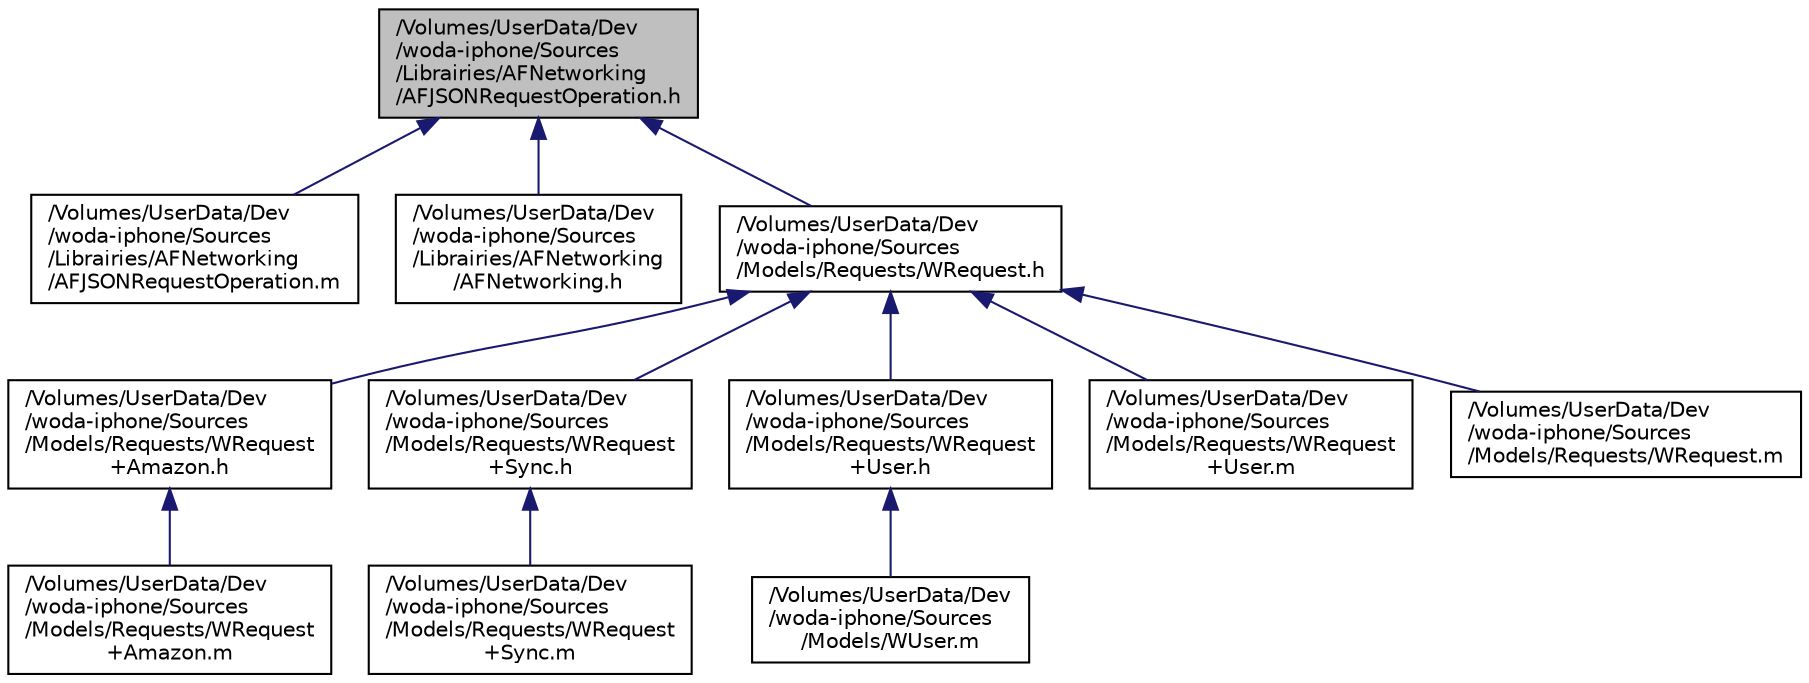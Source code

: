 digraph "/Volumes/UserData/Dev/woda-iphone/Sources/Librairies/AFNetworking/AFJSONRequestOperation.h"
{
  edge [fontname="Helvetica",fontsize="10",labelfontname="Helvetica",labelfontsize="10"];
  node [fontname="Helvetica",fontsize="10",shape=record];
  Node1 [label="/Volumes/UserData/Dev\l/woda-iphone/Sources\l/Librairies/AFNetworking\l/AFJSONRequestOperation.h",height=0.2,width=0.4,color="black", fillcolor="grey75", style="filled" fontcolor="black"];
  Node1 -> Node2 [dir="back",color="midnightblue",fontsize="10",style="solid"];
  Node2 [label="/Volumes/UserData/Dev\l/woda-iphone/Sources\l/Librairies/AFNetworking\l/AFJSONRequestOperation.m",height=0.2,width=0.4,color="black", fillcolor="white", style="filled",URL="$_a_f_j_s_o_n_request_operation_8m.html"];
  Node1 -> Node3 [dir="back",color="midnightblue",fontsize="10",style="solid"];
  Node3 [label="/Volumes/UserData/Dev\l/woda-iphone/Sources\l/Librairies/AFNetworking\l/AFNetworking.h",height=0.2,width=0.4,color="black", fillcolor="white", style="filled",URL="$_a_f_networking_8h.html"];
  Node1 -> Node4 [dir="back",color="midnightblue",fontsize="10",style="solid"];
  Node4 [label="/Volumes/UserData/Dev\l/woda-iphone/Sources\l/Models/Requests/WRequest.h",height=0.2,width=0.4,color="black", fillcolor="white", style="filled",URL="$_w_request_8h.html"];
  Node4 -> Node5 [dir="back",color="midnightblue",fontsize="10",style="solid"];
  Node5 [label="/Volumes/UserData/Dev\l/woda-iphone/Sources\l/Models/Requests/WRequest\l+Amazon.h",height=0.2,width=0.4,color="black", fillcolor="white", style="filled",URL="$_w_request_09_amazon_8h.html"];
  Node5 -> Node6 [dir="back",color="midnightblue",fontsize="10",style="solid"];
  Node6 [label="/Volumes/UserData/Dev\l/woda-iphone/Sources\l/Models/Requests/WRequest\l+Amazon.m",height=0.2,width=0.4,color="black", fillcolor="white", style="filled",URL="$_w_request_09_amazon_8m.html"];
  Node4 -> Node7 [dir="back",color="midnightblue",fontsize="10",style="solid"];
  Node7 [label="/Volumes/UserData/Dev\l/woda-iphone/Sources\l/Models/Requests/WRequest\l+Sync.h",height=0.2,width=0.4,color="black", fillcolor="white", style="filled",URL="$_w_request_09_sync_8h.html"];
  Node7 -> Node8 [dir="back",color="midnightblue",fontsize="10",style="solid"];
  Node8 [label="/Volumes/UserData/Dev\l/woda-iphone/Sources\l/Models/Requests/WRequest\l+Sync.m",height=0.2,width=0.4,color="black", fillcolor="white", style="filled",URL="$_w_request_09_sync_8m.html"];
  Node4 -> Node9 [dir="back",color="midnightblue",fontsize="10",style="solid"];
  Node9 [label="/Volumes/UserData/Dev\l/woda-iphone/Sources\l/Models/Requests/WRequest\l+User.h",height=0.2,width=0.4,color="black", fillcolor="white", style="filled",URL="$_w_request_09_user_8h.html"];
  Node9 -> Node10 [dir="back",color="midnightblue",fontsize="10",style="solid"];
  Node10 [label="/Volumes/UserData/Dev\l/woda-iphone/Sources\l/Models/WUser.m",height=0.2,width=0.4,color="black", fillcolor="white", style="filled",URL="$_w_user_8m.html"];
  Node4 -> Node11 [dir="back",color="midnightblue",fontsize="10",style="solid"];
  Node11 [label="/Volumes/UserData/Dev\l/woda-iphone/Sources\l/Models/Requests/WRequest\l+User.m",height=0.2,width=0.4,color="black", fillcolor="white", style="filled",URL="$_w_request_09_user_8m.html"];
  Node4 -> Node12 [dir="back",color="midnightblue",fontsize="10",style="solid"];
  Node12 [label="/Volumes/UserData/Dev\l/woda-iphone/Sources\l/Models/Requests/WRequest.m",height=0.2,width=0.4,color="black", fillcolor="white", style="filled",URL="$_w_request_8m.html"];
}
